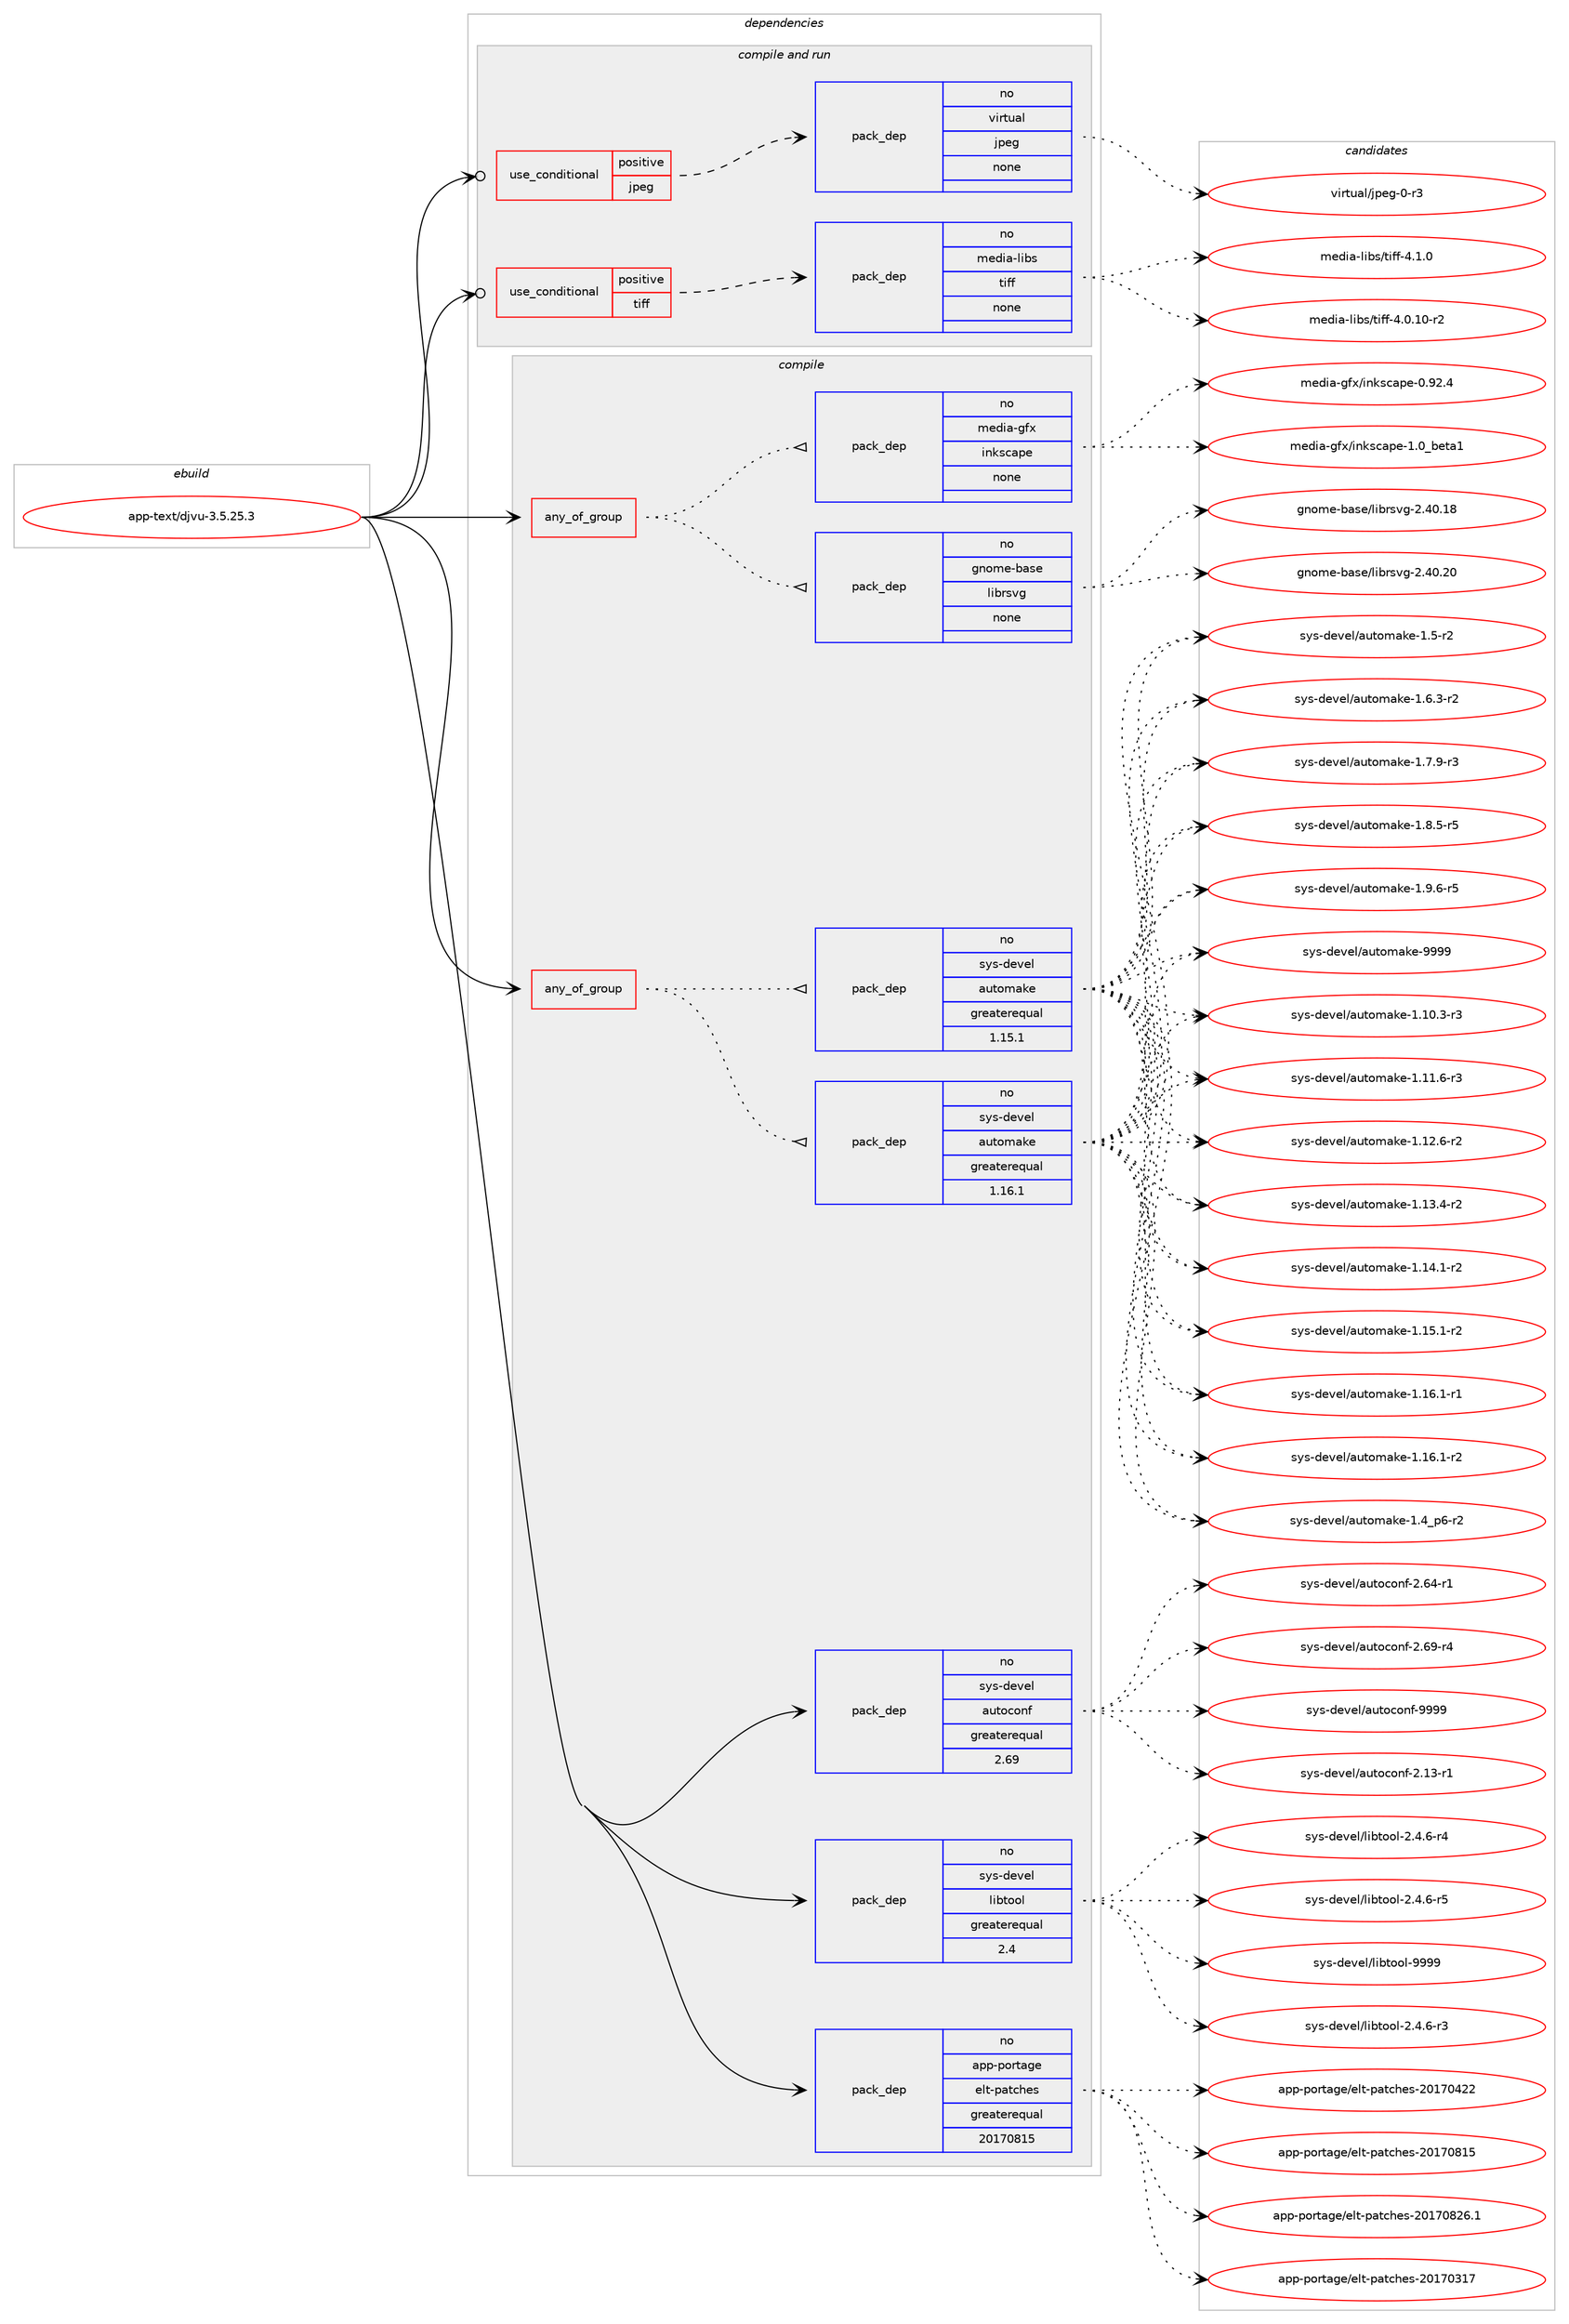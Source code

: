 digraph prolog {

# *************
# Graph options
# *************

newrank=true;
concentrate=true;
compound=true;
graph [rankdir=LR,fontname=Helvetica,fontsize=10,ranksep=1.5];#, ranksep=2.5, nodesep=0.2];
edge  [arrowhead=vee];
node  [fontname=Helvetica,fontsize=10];

# **********
# The ebuild
# **********

subgraph cluster_leftcol {
color=gray;
label=<<i>ebuild</i>>;
id [label="app-text/djvu-3.5.25.3", color=red, width=4, href="../app-text/djvu-3.5.25.3.svg"];
}

# ****************
# The dependencies
# ****************

subgraph cluster_midcol {
color=gray;
label=<<i>dependencies</i>>;
subgraph cluster_compile {
fillcolor="#eeeeee";
style=filled;
label=<<i>compile</i>>;
subgraph any8861 {
dependency508176 [label=<<TABLE BORDER="0" CELLBORDER="1" CELLSPACING="0" CELLPADDING="4"><TR><TD CELLPADDING="10">any_of_group</TD></TR></TABLE>>, shape=none, color=red];subgraph pack377748 {
dependency508177 [label=<<TABLE BORDER="0" CELLBORDER="1" CELLSPACING="0" CELLPADDING="4" WIDTH="220"><TR><TD ROWSPAN="6" CELLPADDING="30">pack_dep</TD></TR><TR><TD WIDTH="110">no</TD></TR><TR><TD>gnome-base</TD></TR><TR><TD>librsvg</TD></TR><TR><TD>none</TD></TR><TR><TD></TD></TR></TABLE>>, shape=none, color=blue];
}
dependency508176:e -> dependency508177:w [weight=20,style="dotted",arrowhead="oinv"];
subgraph pack377749 {
dependency508178 [label=<<TABLE BORDER="0" CELLBORDER="1" CELLSPACING="0" CELLPADDING="4" WIDTH="220"><TR><TD ROWSPAN="6" CELLPADDING="30">pack_dep</TD></TR><TR><TD WIDTH="110">no</TD></TR><TR><TD>media-gfx</TD></TR><TR><TD>inkscape</TD></TR><TR><TD>none</TD></TR><TR><TD></TD></TR></TABLE>>, shape=none, color=blue];
}
dependency508176:e -> dependency508178:w [weight=20,style="dotted",arrowhead="oinv"];
}
id:e -> dependency508176:w [weight=20,style="solid",arrowhead="vee"];
subgraph any8862 {
dependency508179 [label=<<TABLE BORDER="0" CELLBORDER="1" CELLSPACING="0" CELLPADDING="4"><TR><TD CELLPADDING="10">any_of_group</TD></TR></TABLE>>, shape=none, color=red];subgraph pack377750 {
dependency508180 [label=<<TABLE BORDER="0" CELLBORDER="1" CELLSPACING="0" CELLPADDING="4" WIDTH="220"><TR><TD ROWSPAN="6" CELLPADDING="30">pack_dep</TD></TR><TR><TD WIDTH="110">no</TD></TR><TR><TD>sys-devel</TD></TR><TR><TD>automake</TD></TR><TR><TD>greaterequal</TD></TR><TR><TD>1.16.1</TD></TR></TABLE>>, shape=none, color=blue];
}
dependency508179:e -> dependency508180:w [weight=20,style="dotted",arrowhead="oinv"];
subgraph pack377751 {
dependency508181 [label=<<TABLE BORDER="0" CELLBORDER="1" CELLSPACING="0" CELLPADDING="4" WIDTH="220"><TR><TD ROWSPAN="6" CELLPADDING="30">pack_dep</TD></TR><TR><TD WIDTH="110">no</TD></TR><TR><TD>sys-devel</TD></TR><TR><TD>automake</TD></TR><TR><TD>greaterequal</TD></TR><TR><TD>1.15.1</TD></TR></TABLE>>, shape=none, color=blue];
}
dependency508179:e -> dependency508181:w [weight=20,style="dotted",arrowhead="oinv"];
}
id:e -> dependency508179:w [weight=20,style="solid",arrowhead="vee"];
subgraph pack377752 {
dependency508182 [label=<<TABLE BORDER="0" CELLBORDER="1" CELLSPACING="0" CELLPADDING="4" WIDTH="220"><TR><TD ROWSPAN="6" CELLPADDING="30">pack_dep</TD></TR><TR><TD WIDTH="110">no</TD></TR><TR><TD>app-portage</TD></TR><TR><TD>elt-patches</TD></TR><TR><TD>greaterequal</TD></TR><TR><TD>20170815</TD></TR></TABLE>>, shape=none, color=blue];
}
id:e -> dependency508182:w [weight=20,style="solid",arrowhead="vee"];
subgraph pack377753 {
dependency508183 [label=<<TABLE BORDER="0" CELLBORDER="1" CELLSPACING="0" CELLPADDING="4" WIDTH="220"><TR><TD ROWSPAN="6" CELLPADDING="30">pack_dep</TD></TR><TR><TD WIDTH="110">no</TD></TR><TR><TD>sys-devel</TD></TR><TR><TD>autoconf</TD></TR><TR><TD>greaterequal</TD></TR><TR><TD>2.69</TD></TR></TABLE>>, shape=none, color=blue];
}
id:e -> dependency508183:w [weight=20,style="solid",arrowhead="vee"];
subgraph pack377754 {
dependency508184 [label=<<TABLE BORDER="0" CELLBORDER="1" CELLSPACING="0" CELLPADDING="4" WIDTH="220"><TR><TD ROWSPAN="6" CELLPADDING="30">pack_dep</TD></TR><TR><TD WIDTH="110">no</TD></TR><TR><TD>sys-devel</TD></TR><TR><TD>libtool</TD></TR><TR><TD>greaterequal</TD></TR><TR><TD>2.4</TD></TR></TABLE>>, shape=none, color=blue];
}
id:e -> dependency508184:w [weight=20,style="solid",arrowhead="vee"];
}
subgraph cluster_compileandrun {
fillcolor="#eeeeee";
style=filled;
label=<<i>compile and run</i>>;
subgraph cond121243 {
dependency508185 [label=<<TABLE BORDER="0" CELLBORDER="1" CELLSPACING="0" CELLPADDING="4"><TR><TD ROWSPAN="3" CELLPADDING="10">use_conditional</TD></TR><TR><TD>positive</TD></TR><TR><TD>jpeg</TD></TR></TABLE>>, shape=none, color=red];
subgraph pack377755 {
dependency508186 [label=<<TABLE BORDER="0" CELLBORDER="1" CELLSPACING="0" CELLPADDING="4" WIDTH="220"><TR><TD ROWSPAN="6" CELLPADDING="30">pack_dep</TD></TR><TR><TD WIDTH="110">no</TD></TR><TR><TD>virtual</TD></TR><TR><TD>jpeg</TD></TR><TR><TD>none</TD></TR><TR><TD></TD></TR></TABLE>>, shape=none, color=blue];
}
dependency508185:e -> dependency508186:w [weight=20,style="dashed",arrowhead="vee"];
}
id:e -> dependency508185:w [weight=20,style="solid",arrowhead="odotvee"];
subgraph cond121244 {
dependency508187 [label=<<TABLE BORDER="0" CELLBORDER="1" CELLSPACING="0" CELLPADDING="4"><TR><TD ROWSPAN="3" CELLPADDING="10">use_conditional</TD></TR><TR><TD>positive</TD></TR><TR><TD>tiff</TD></TR></TABLE>>, shape=none, color=red];
subgraph pack377756 {
dependency508188 [label=<<TABLE BORDER="0" CELLBORDER="1" CELLSPACING="0" CELLPADDING="4" WIDTH="220"><TR><TD ROWSPAN="6" CELLPADDING="30">pack_dep</TD></TR><TR><TD WIDTH="110">no</TD></TR><TR><TD>media-libs</TD></TR><TR><TD>tiff</TD></TR><TR><TD>none</TD></TR><TR><TD></TD></TR></TABLE>>, shape=none, color=blue];
}
dependency508187:e -> dependency508188:w [weight=20,style="dashed",arrowhead="vee"];
}
id:e -> dependency508187:w [weight=20,style="solid",arrowhead="odotvee"];
}
subgraph cluster_run {
fillcolor="#eeeeee";
style=filled;
label=<<i>run</i>>;
}
}

# **************
# The candidates
# **************

subgraph cluster_choices {
rank=same;
color=gray;
label=<<i>candidates</i>>;

subgraph choice377748 {
color=black;
nodesep=1;
choice10311011110910145989711510147108105981141151181034550465248464956 [label="gnome-base/librsvg-2.40.18", color=red, width=4,href="../gnome-base/librsvg-2.40.18.svg"];
choice10311011110910145989711510147108105981141151181034550465248465048 [label="gnome-base/librsvg-2.40.20", color=red, width=4,href="../gnome-base/librsvg-2.40.20.svg"];
dependency508177:e -> choice10311011110910145989711510147108105981141151181034550465248464956:w [style=dotted,weight="100"];
dependency508177:e -> choice10311011110910145989711510147108105981141151181034550465248465048:w [style=dotted,weight="100"];
}
subgraph choice377749 {
color=black;
nodesep=1;
choice109101100105974510310212047105110107115999711210145484657504652 [label="media-gfx/inkscape-0.92.4", color=red, width=4,href="../media-gfx/inkscape-0.92.4.svg"];
choice10910110010597451031021204710511010711599971121014549464895981011169749 [label="media-gfx/inkscape-1.0_beta1", color=red, width=4,href="../media-gfx/inkscape-1.0_beta1.svg"];
dependency508178:e -> choice109101100105974510310212047105110107115999711210145484657504652:w [style=dotted,weight="100"];
dependency508178:e -> choice10910110010597451031021204710511010711599971121014549464895981011169749:w [style=dotted,weight="100"];
}
subgraph choice377750 {
color=black;
nodesep=1;
choice11512111545100101118101108479711711611110997107101454946494846514511451 [label="sys-devel/automake-1.10.3-r3", color=red, width=4,href="../sys-devel/automake-1.10.3-r3.svg"];
choice11512111545100101118101108479711711611110997107101454946494946544511451 [label="sys-devel/automake-1.11.6-r3", color=red, width=4,href="../sys-devel/automake-1.11.6-r3.svg"];
choice11512111545100101118101108479711711611110997107101454946495046544511450 [label="sys-devel/automake-1.12.6-r2", color=red, width=4,href="../sys-devel/automake-1.12.6-r2.svg"];
choice11512111545100101118101108479711711611110997107101454946495146524511450 [label="sys-devel/automake-1.13.4-r2", color=red, width=4,href="../sys-devel/automake-1.13.4-r2.svg"];
choice11512111545100101118101108479711711611110997107101454946495246494511450 [label="sys-devel/automake-1.14.1-r2", color=red, width=4,href="../sys-devel/automake-1.14.1-r2.svg"];
choice11512111545100101118101108479711711611110997107101454946495346494511450 [label="sys-devel/automake-1.15.1-r2", color=red, width=4,href="../sys-devel/automake-1.15.1-r2.svg"];
choice11512111545100101118101108479711711611110997107101454946495446494511449 [label="sys-devel/automake-1.16.1-r1", color=red, width=4,href="../sys-devel/automake-1.16.1-r1.svg"];
choice11512111545100101118101108479711711611110997107101454946495446494511450 [label="sys-devel/automake-1.16.1-r2", color=red, width=4,href="../sys-devel/automake-1.16.1-r2.svg"];
choice115121115451001011181011084797117116111109971071014549465295112544511450 [label="sys-devel/automake-1.4_p6-r2", color=red, width=4,href="../sys-devel/automake-1.4_p6-r2.svg"];
choice11512111545100101118101108479711711611110997107101454946534511450 [label="sys-devel/automake-1.5-r2", color=red, width=4,href="../sys-devel/automake-1.5-r2.svg"];
choice115121115451001011181011084797117116111109971071014549465446514511450 [label="sys-devel/automake-1.6.3-r2", color=red, width=4,href="../sys-devel/automake-1.6.3-r2.svg"];
choice115121115451001011181011084797117116111109971071014549465546574511451 [label="sys-devel/automake-1.7.9-r3", color=red, width=4,href="../sys-devel/automake-1.7.9-r3.svg"];
choice115121115451001011181011084797117116111109971071014549465646534511453 [label="sys-devel/automake-1.8.5-r5", color=red, width=4,href="../sys-devel/automake-1.8.5-r5.svg"];
choice115121115451001011181011084797117116111109971071014549465746544511453 [label="sys-devel/automake-1.9.6-r5", color=red, width=4,href="../sys-devel/automake-1.9.6-r5.svg"];
choice115121115451001011181011084797117116111109971071014557575757 [label="sys-devel/automake-9999", color=red, width=4,href="../sys-devel/automake-9999.svg"];
dependency508180:e -> choice11512111545100101118101108479711711611110997107101454946494846514511451:w [style=dotted,weight="100"];
dependency508180:e -> choice11512111545100101118101108479711711611110997107101454946494946544511451:w [style=dotted,weight="100"];
dependency508180:e -> choice11512111545100101118101108479711711611110997107101454946495046544511450:w [style=dotted,weight="100"];
dependency508180:e -> choice11512111545100101118101108479711711611110997107101454946495146524511450:w [style=dotted,weight="100"];
dependency508180:e -> choice11512111545100101118101108479711711611110997107101454946495246494511450:w [style=dotted,weight="100"];
dependency508180:e -> choice11512111545100101118101108479711711611110997107101454946495346494511450:w [style=dotted,weight="100"];
dependency508180:e -> choice11512111545100101118101108479711711611110997107101454946495446494511449:w [style=dotted,weight="100"];
dependency508180:e -> choice11512111545100101118101108479711711611110997107101454946495446494511450:w [style=dotted,weight="100"];
dependency508180:e -> choice115121115451001011181011084797117116111109971071014549465295112544511450:w [style=dotted,weight="100"];
dependency508180:e -> choice11512111545100101118101108479711711611110997107101454946534511450:w [style=dotted,weight="100"];
dependency508180:e -> choice115121115451001011181011084797117116111109971071014549465446514511450:w [style=dotted,weight="100"];
dependency508180:e -> choice115121115451001011181011084797117116111109971071014549465546574511451:w [style=dotted,weight="100"];
dependency508180:e -> choice115121115451001011181011084797117116111109971071014549465646534511453:w [style=dotted,weight="100"];
dependency508180:e -> choice115121115451001011181011084797117116111109971071014549465746544511453:w [style=dotted,weight="100"];
dependency508180:e -> choice115121115451001011181011084797117116111109971071014557575757:w [style=dotted,weight="100"];
}
subgraph choice377751 {
color=black;
nodesep=1;
choice11512111545100101118101108479711711611110997107101454946494846514511451 [label="sys-devel/automake-1.10.3-r3", color=red, width=4,href="../sys-devel/automake-1.10.3-r3.svg"];
choice11512111545100101118101108479711711611110997107101454946494946544511451 [label="sys-devel/automake-1.11.6-r3", color=red, width=4,href="../sys-devel/automake-1.11.6-r3.svg"];
choice11512111545100101118101108479711711611110997107101454946495046544511450 [label="sys-devel/automake-1.12.6-r2", color=red, width=4,href="../sys-devel/automake-1.12.6-r2.svg"];
choice11512111545100101118101108479711711611110997107101454946495146524511450 [label="sys-devel/automake-1.13.4-r2", color=red, width=4,href="../sys-devel/automake-1.13.4-r2.svg"];
choice11512111545100101118101108479711711611110997107101454946495246494511450 [label="sys-devel/automake-1.14.1-r2", color=red, width=4,href="../sys-devel/automake-1.14.1-r2.svg"];
choice11512111545100101118101108479711711611110997107101454946495346494511450 [label="sys-devel/automake-1.15.1-r2", color=red, width=4,href="../sys-devel/automake-1.15.1-r2.svg"];
choice11512111545100101118101108479711711611110997107101454946495446494511449 [label="sys-devel/automake-1.16.1-r1", color=red, width=4,href="../sys-devel/automake-1.16.1-r1.svg"];
choice11512111545100101118101108479711711611110997107101454946495446494511450 [label="sys-devel/automake-1.16.1-r2", color=red, width=4,href="../sys-devel/automake-1.16.1-r2.svg"];
choice115121115451001011181011084797117116111109971071014549465295112544511450 [label="sys-devel/automake-1.4_p6-r2", color=red, width=4,href="../sys-devel/automake-1.4_p6-r2.svg"];
choice11512111545100101118101108479711711611110997107101454946534511450 [label="sys-devel/automake-1.5-r2", color=red, width=4,href="../sys-devel/automake-1.5-r2.svg"];
choice115121115451001011181011084797117116111109971071014549465446514511450 [label="sys-devel/automake-1.6.3-r2", color=red, width=4,href="../sys-devel/automake-1.6.3-r2.svg"];
choice115121115451001011181011084797117116111109971071014549465546574511451 [label="sys-devel/automake-1.7.9-r3", color=red, width=4,href="../sys-devel/automake-1.7.9-r3.svg"];
choice115121115451001011181011084797117116111109971071014549465646534511453 [label="sys-devel/automake-1.8.5-r5", color=red, width=4,href="../sys-devel/automake-1.8.5-r5.svg"];
choice115121115451001011181011084797117116111109971071014549465746544511453 [label="sys-devel/automake-1.9.6-r5", color=red, width=4,href="../sys-devel/automake-1.9.6-r5.svg"];
choice115121115451001011181011084797117116111109971071014557575757 [label="sys-devel/automake-9999", color=red, width=4,href="../sys-devel/automake-9999.svg"];
dependency508181:e -> choice11512111545100101118101108479711711611110997107101454946494846514511451:w [style=dotted,weight="100"];
dependency508181:e -> choice11512111545100101118101108479711711611110997107101454946494946544511451:w [style=dotted,weight="100"];
dependency508181:e -> choice11512111545100101118101108479711711611110997107101454946495046544511450:w [style=dotted,weight="100"];
dependency508181:e -> choice11512111545100101118101108479711711611110997107101454946495146524511450:w [style=dotted,weight="100"];
dependency508181:e -> choice11512111545100101118101108479711711611110997107101454946495246494511450:w [style=dotted,weight="100"];
dependency508181:e -> choice11512111545100101118101108479711711611110997107101454946495346494511450:w [style=dotted,weight="100"];
dependency508181:e -> choice11512111545100101118101108479711711611110997107101454946495446494511449:w [style=dotted,weight="100"];
dependency508181:e -> choice11512111545100101118101108479711711611110997107101454946495446494511450:w [style=dotted,weight="100"];
dependency508181:e -> choice115121115451001011181011084797117116111109971071014549465295112544511450:w [style=dotted,weight="100"];
dependency508181:e -> choice11512111545100101118101108479711711611110997107101454946534511450:w [style=dotted,weight="100"];
dependency508181:e -> choice115121115451001011181011084797117116111109971071014549465446514511450:w [style=dotted,weight="100"];
dependency508181:e -> choice115121115451001011181011084797117116111109971071014549465546574511451:w [style=dotted,weight="100"];
dependency508181:e -> choice115121115451001011181011084797117116111109971071014549465646534511453:w [style=dotted,weight="100"];
dependency508181:e -> choice115121115451001011181011084797117116111109971071014549465746544511453:w [style=dotted,weight="100"];
dependency508181:e -> choice115121115451001011181011084797117116111109971071014557575757:w [style=dotted,weight="100"];
}
subgraph choice377752 {
color=black;
nodesep=1;
choice97112112451121111141169710310147101108116451129711699104101115455048495548514955 [label="app-portage/elt-patches-20170317", color=red, width=4,href="../app-portage/elt-patches-20170317.svg"];
choice97112112451121111141169710310147101108116451129711699104101115455048495548525050 [label="app-portage/elt-patches-20170422", color=red, width=4,href="../app-portage/elt-patches-20170422.svg"];
choice97112112451121111141169710310147101108116451129711699104101115455048495548564953 [label="app-portage/elt-patches-20170815", color=red, width=4,href="../app-portage/elt-patches-20170815.svg"];
choice971121124511211111411697103101471011081164511297116991041011154550484955485650544649 [label="app-portage/elt-patches-20170826.1", color=red, width=4,href="../app-portage/elt-patches-20170826.1.svg"];
dependency508182:e -> choice97112112451121111141169710310147101108116451129711699104101115455048495548514955:w [style=dotted,weight="100"];
dependency508182:e -> choice97112112451121111141169710310147101108116451129711699104101115455048495548525050:w [style=dotted,weight="100"];
dependency508182:e -> choice97112112451121111141169710310147101108116451129711699104101115455048495548564953:w [style=dotted,weight="100"];
dependency508182:e -> choice971121124511211111411697103101471011081164511297116991041011154550484955485650544649:w [style=dotted,weight="100"];
}
subgraph choice377753 {
color=black;
nodesep=1;
choice1151211154510010111810110847971171161119911111010245504649514511449 [label="sys-devel/autoconf-2.13-r1", color=red, width=4,href="../sys-devel/autoconf-2.13-r1.svg"];
choice1151211154510010111810110847971171161119911111010245504654524511449 [label="sys-devel/autoconf-2.64-r1", color=red, width=4,href="../sys-devel/autoconf-2.64-r1.svg"];
choice1151211154510010111810110847971171161119911111010245504654574511452 [label="sys-devel/autoconf-2.69-r4", color=red, width=4,href="../sys-devel/autoconf-2.69-r4.svg"];
choice115121115451001011181011084797117116111991111101024557575757 [label="sys-devel/autoconf-9999", color=red, width=4,href="../sys-devel/autoconf-9999.svg"];
dependency508183:e -> choice1151211154510010111810110847971171161119911111010245504649514511449:w [style=dotted,weight="100"];
dependency508183:e -> choice1151211154510010111810110847971171161119911111010245504654524511449:w [style=dotted,weight="100"];
dependency508183:e -> choice1151211154510010111810110847971171161119911111010245504654574511452:w [style=dotted,weight="100"];
dependency508183:e -> choice115121115451001011181011084797117116111991111101024557575757:w [style=dotted,weight="100"];
}
subgraph choice377754 {
color=black;
nodesep=1;
choice1151211154510010111810110847108105981161111111084550465246544511451 [label="sys-devel/libtool-2.4.6-r3", color=red, width=4,href="../sys-devel/libtool-2.4.6-r3.svg"];
choice1151211154510010111810110847108105981161111111084550465246544511452 [label="sys-devel/libtool-2.4.6-r4", color=red, width=4,href="../sys-devel/libtool-2.4.6-r4.svg"];
choice1151211154510010111810110847108105981161111111084550465246544511453 [label="sys-devel/libtool-2.4.6-r5", color=red, width=4,href="../sys-devel/libtool-2.4.6-r5.svg"];
choice1151211154510010111810110847108105981161111111084557575757 [label="sys-devel/libtool-9999", color=red, width=4,href="../sys-devel/libtool-9999.svg"];
dependency508184:e -> choice1151211154510010111810110847108105981161111111084550465246544511451:w [style=dotted,weight="100"];
dependency508184:e -> choice1151211154510010111810110847108105981161111111084550465246544511452:w [style=dotted,weight="100"];
dependency508184:e -> choice1151211154510010111810110847108105981161111111084550465246544511453:w [style=dotted,weight="100"];
dependency508184:e -> choice1151211154510010111810110847108105981161111111084557575757:w [style=dotted,weight="100"];
}
subgraph choice377755 {
color=black;
nodesep=1;
choice118105114116117971084710611210110345484511451 [label="virtual/jpeg-0-r3", color=red, width=4,href="../virtual/jpeg-0-r3.svg"];
dependency508186:e -> choice118105114116117971084710611210110345484511451:w [style=dotted,weight="100"];
}
subgraph choice377756 {
color=black;
nodesep=1;
choice10910110010597451081059811547116105102102455246484649484511450 [label="media-libs/tiff-4.0.10-r2", color=red, width=4,href="../media-libs/tiff-4.0.10-r2.svg"];
choice10910110010597451081059811547116105102102455246494648 [label="media-libs/tiff-4.1.0", color=red, width=4,href="../media-libs/tiff-4.1.0.svg"];
dependency508188:e -> choice10910110010597451081059811547116105102102455246484649484511450:w [style=dotted,weight="100"];
dependency508188:e -> choice10910110010597451081059811547116105102102455246494648:w [style=dotted,weight="100"];
}
}

}
